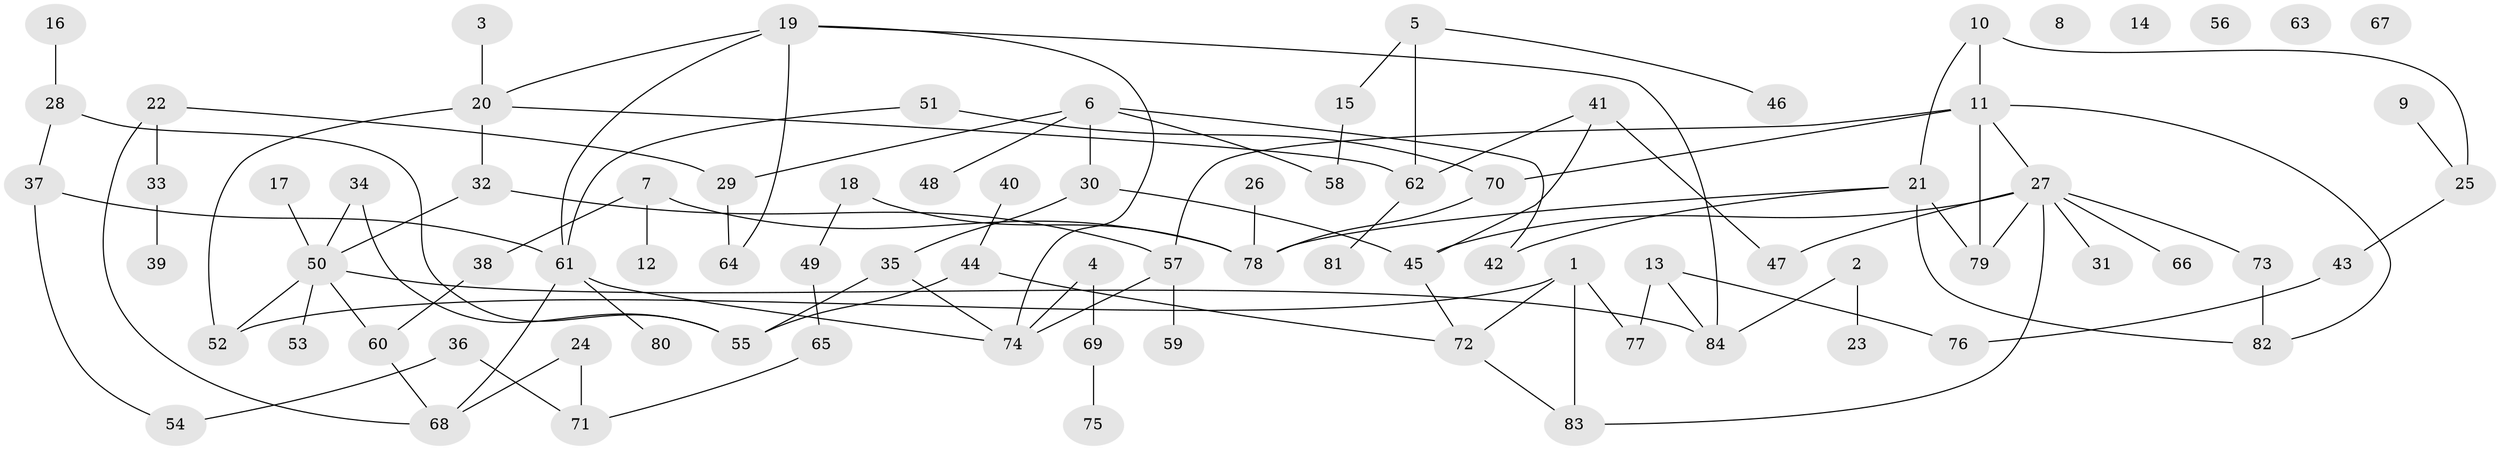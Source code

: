 // Generated by graph-tools (version 1.1) at 2025/00/03/09/25 03:00:53]
// undirected, 84 vertices, 107 edges
graph export_dot {
graph [start="1"]
  node [color=gray90,style=filled];
  1;
  2;
  3;
  4;
  5;
  6;
  7;
  8;
  9;
  10;
  11;
  12;
  13;
  14;
  15;
  16;
  17;
  18;
  19;
  20;
  21;
  22;
  23;
  24;
  25;
  26;
  27;
  28;
  29;
  30;
  31;
  32;
  33;
  34;
  35;
  36;
  37;
  38;
  39;
  40;
  41;
  42;
  43;
  44;
  45;
  46;
  47;
  48;
  49;
  50;
  51;
  52;
  53;
  54;
  55;
  56;
  57;
  58;
  59;
  60;
  61;
  62;
  63;
  64;
  65;
  66;
  67;
  68;
  69;
  70;
  71;
  72;
  73;
  74;
  75;
  76;
  77;
  78;
  79;
  80;
  81;
  82;
  83;
  84;
  1 -- 52;
  1 -- 72;
  1 -- 77;
  1 -- 83;
  2 -- 23;
  2 -- 84;
  3 -- 20;
  4 -- 69;
  4 -- 74;
  5 -- 15;
  5 -- 46;
  5 -- 62;
  6 -- 29;
  6 -- 30;
  6 -- 42;
  6 -- 48;
  6 -- 58;
  7 -- 12;
  7 -- 38;
  7 -- 78;
  9 -- 25;
  10 -- 11;
  10 -- 21;
  10 -- 25;
  11 -- 27;
  11 -- 57;
  11 -- 70;
  11 -- 79;
  11 -- 82;
  13 -- 76;
  13 -- 77;
  13 -- 84;
  15 -- 58;
  16 -- 28;
  17 -- 50;
  18 -- 49;
  18 -- 78;
  19 -- 20;
  19 -- 61;
  19 -- 64;
  19 -- 74;
  19 -- 84;
  20 -- 32;
  20 -- 52;
  20 -- 62;
  21 -- 42;
  21 -- 78;
  21 -- 79;
  21 -- 82;
  22 -- 29;
  22 -- 33;
  22 -- 68;
  24 -- 68;
  24 -- 71;
  25 -- 43;
  26 -- 78;
  27 -- 31;
  27 -- 45;
  27 -- 47;
  27 -- 66;
  27 -- 73;
  27 -- 79;
  27 -- 83;
  28 -- 37;
  28 -- 55;
  29 -- 64;
  30 -- 35;
  30 -- 45;
  32 -- 50;
  32 -- 57;
  33 -- 39;
  34 -- 50;
  34 -- 55;
  35 -- 55;
  35 -- 74;
  36 -- 54;
  36 -- 71;
  37 -- 54;
  37 -- 61;
  38 -- 60;
  40 -- 44;
  41 -- 45;
  41 -- 47;
  41 -- 62;
  43 -- 76;
  44 -- 55;
  44 -- 72;
  45 -- 72;
  49 -- 65;
  50 -- 52;
  50 -- 53;
  50 -- 60;
  50 -- 84;
  51 -- 61;
  51 -- 70;
  57 -- 59;
  57 -- 74;
  60 -- 68;
  61 -- 68;
  61 -- 74;
  61 -- 80;
  62 -- 81;
  65 -- 71;
  69 -- 75;
  70 -- 78;
  72 -- 83;
  73 -- 82;
}
